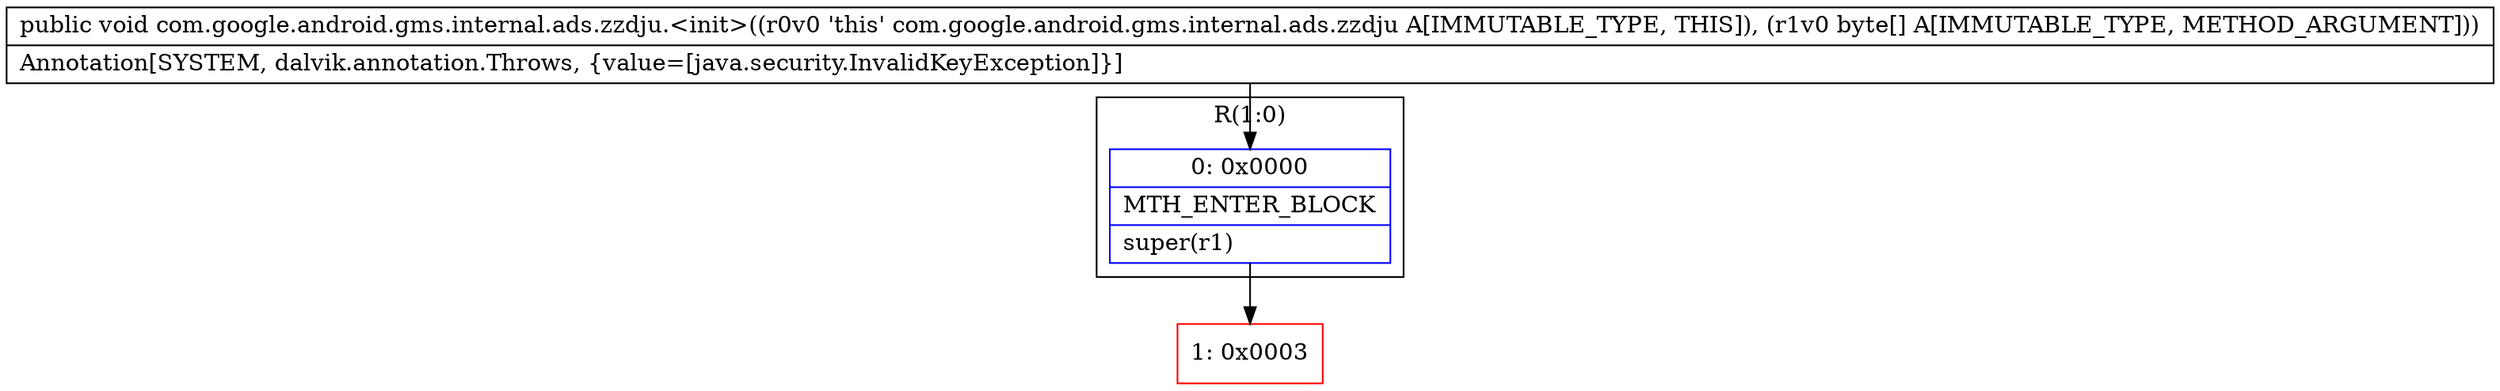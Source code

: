 digraph "CFG forcom.google.android.gms.internal.ads.zzdju.\<init\>([B)V" {
subgraph cluster_Region_1627491885 {
label = "R(1:0)";
node [shape=record,color=blue];
Node_0 [shape=record,label="{0\:\ 0x0000|MTH_ENTER_BLOCK\l|super(r1)\l}"];
}
Node_1 [shape=record,color=red,label="{1\:\ 0x0003}"];
MethodNode[shape=record,label="{public void com.google.android.gms.internal.ads.zzdju.\<init\>((r0v0 'this' com.google.android.gms.internal.ads.zzdju A[IMMUTABLE_TYPE, THIS]), (r1v0 byte[] A[IMMUTABLE_TYPE, METHOD_ARGUMENT]))  | Annotation[SYSTEM, dalvik.annotation.Throws, \{value=[java.security.InvalidKeyException]\}]\l}"];
MethodNode -> Node_0;
Node_0 -> Node_1;
}

